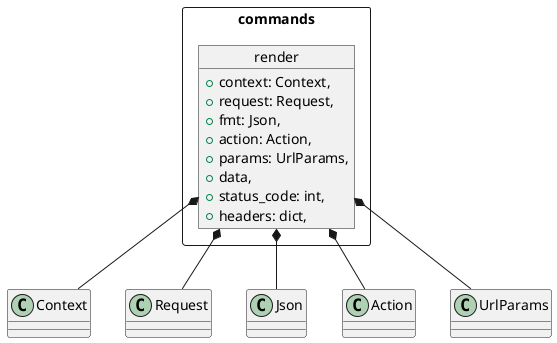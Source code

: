 @startuml
package commands <<Rectangle>> {

    object render {
        +context: Context,
        +request: Request,
        +fmt: Json,
        +action: Action,
        +params: UrlParams,
        +data,
        +status_code: int,
        +headers: dict,
    }
}

render *-- Context
render *-- Request
render *-- Json
render *-- Action
render *-- UrlParams

@enduml

